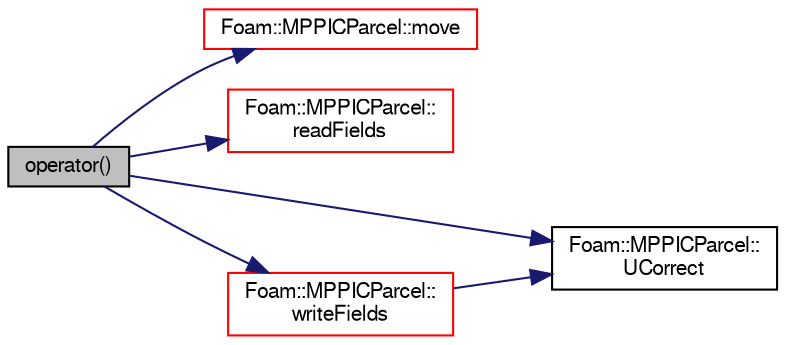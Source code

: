 digraph "operator()"
{
  bgcolor="transparent";
  edge [fontname="FreeSans",fontsize="10",labelfontname="FreeSans",labelfontsize="10"];
  node [fontname="FreeSans",fontsize="10",shape=record];
  rankdir="LR";
  Node2 [label="operator()",height=0.2,width=0.4,color="black", fillcolor="grey75", style="filled", fontcolor="black"];
  Node2 -> Node3 [color="midnightblue",fontsize="10",style="solid",fontname="FreeSans"];
  Node3 [label="Foam::MPPICParcel::move",height=0.2,width=0.4,color="red",URL="$a23894.html#a11bc6dce932dcca261959dab510eca54",tooltip="Move the parcel. "];
  Node2 -> Node6 [color="midnightblue",fontsize="10",style="solid",fontname="FreeSans"];
  Node6 [label="Foam::MPPICParcel::\lreadFields",height=0.2,width=0.4,color="red",URL="$a23894.html#ae1118a08fed2fe58c47d9142f0f131af",tooltip="Read. "];
  Node2 -> Node11 [color="midnightblue",fontsize="10",style="solid",fontname="FreeSans"];
  Node11 [label="Foam::MPPICParcel::\lUCorrect",height=0.2,width=0.4,color="black",URL="$a23894.html#a0077c2a5fa40257ebfa43400a2697dfe",tooltip="Return const access to correction velocity. "];
  Node2 -> Node12 [color="midnightblue",fontsize="10",style="solid",fontname="FreeSans"];
  Node12 [label="Foam::MPPICParcel::\lwriteFields",height=0.2,width=0.4,color="red",URL="$a23894.html#a906eddb9c2a5710c531a5a57276cc18e",tooltip="Write. "];
  Node12 -> Node11 [color="midnightblue",fontsize="10",style="solid",fontname="FreeSans"];
}
